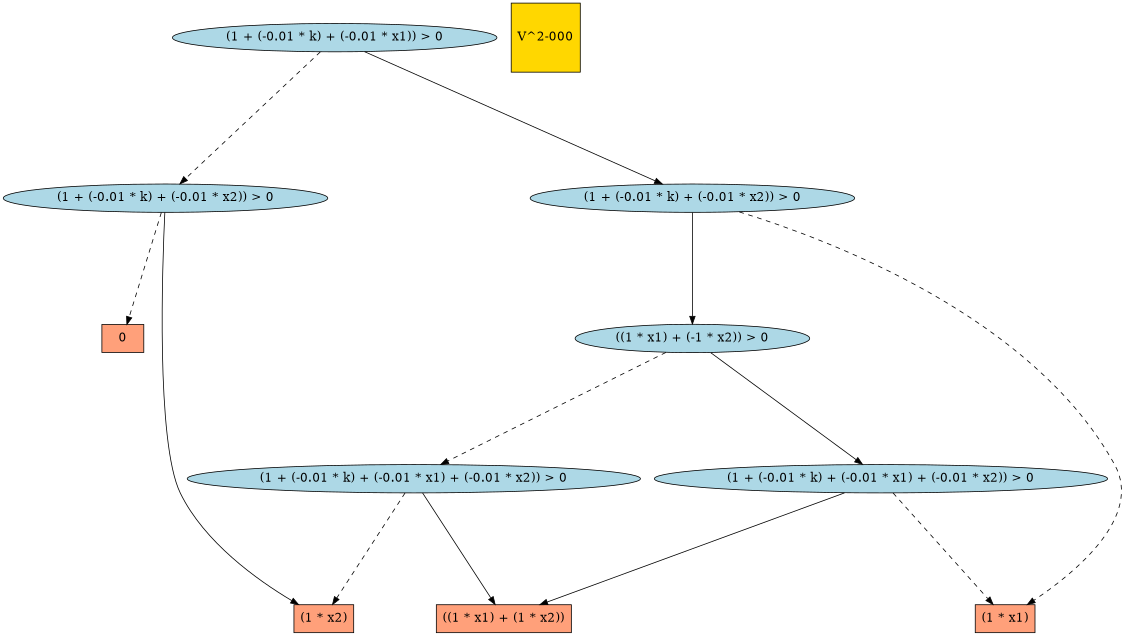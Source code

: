 digraph G { 
graph [ fontname = "Helvetica",fontsize="16",ratio = "auto",
        size="7.5,10",ranksep="2.00" ];
node [fontsize="16"];
"338" [label="((1 * x1) + (-1 * x2)) > 0",fillcolor=lightblue,color=black,shape=ellipse,style=filled];
"1" [label="0",fillcolor=lightsalmon,color=black,shape=box,style=filled];
"6" [label="(1 * x1)",fillcolor=lightsalmon,color=black,shape=box,style=filled];
"19" [label="(1 + (-0.01 * k) + (-0.01 * x2)) > 0",fillcolor=lightblue,color=black,shape=ellipse,style=filled];
"232" [label="((1 * x1) + (1 * x2))",fillcolor=lightsalmon,color=black,shape=box,style=filled];
"233" [label="(1 + (-0.01 * k) + (-0.01 * x1) + (-0.01 * x2)) > 0",fillcolor=lightblue,color=black,shape=ellipse,style=filled];
"16" [label="(1 * x2)",fillcolor=lightsalmon,color=black,shape=box,style=filled];
"_temp_" [label="V^2-000",fillcolor=gold1,color=black,shape=square,style=filled];
"346" [label="(1 + (-0.01 * k) + (-0.01 * x2)) > 0",fillcolor=lightblue,color=black,shape=ellipse,style=filled];
"321" [label="(1 + (-0.01 * k) + (-0.01 * x1) + (-0.01 * x2)) > 0",fillcolor=lightblue,color=black,shape=ellipse,style=filled];
"347" [label="(1 + (-0.01 * k) + (-0.01 * x1)) > 0",fillcolor=lightblue,color=black,shape=ellipse,style=filled];
"338" -> "233" [color=black,style=dashed];
"338" -> "321" [color=black,style=solid];
"19" -> "1" [color=black,style=dashed];
"19" -> "16" [color=black,style=solid];
"233" -> "232" [color=black,style=solid];
"233" -> "16" [color=black,style=dashed];
"346" -> "338" [color=black,style=solid];
"346" -> "6" [color=black,style=dashed];
"321" -> "6" [color=black,style=dashed];
"321" -> "232" [color=black,style=solid];
"347" -> "19" [color=black,style=dashed];
"347" -> "346" [color=black,style=solid];
}
